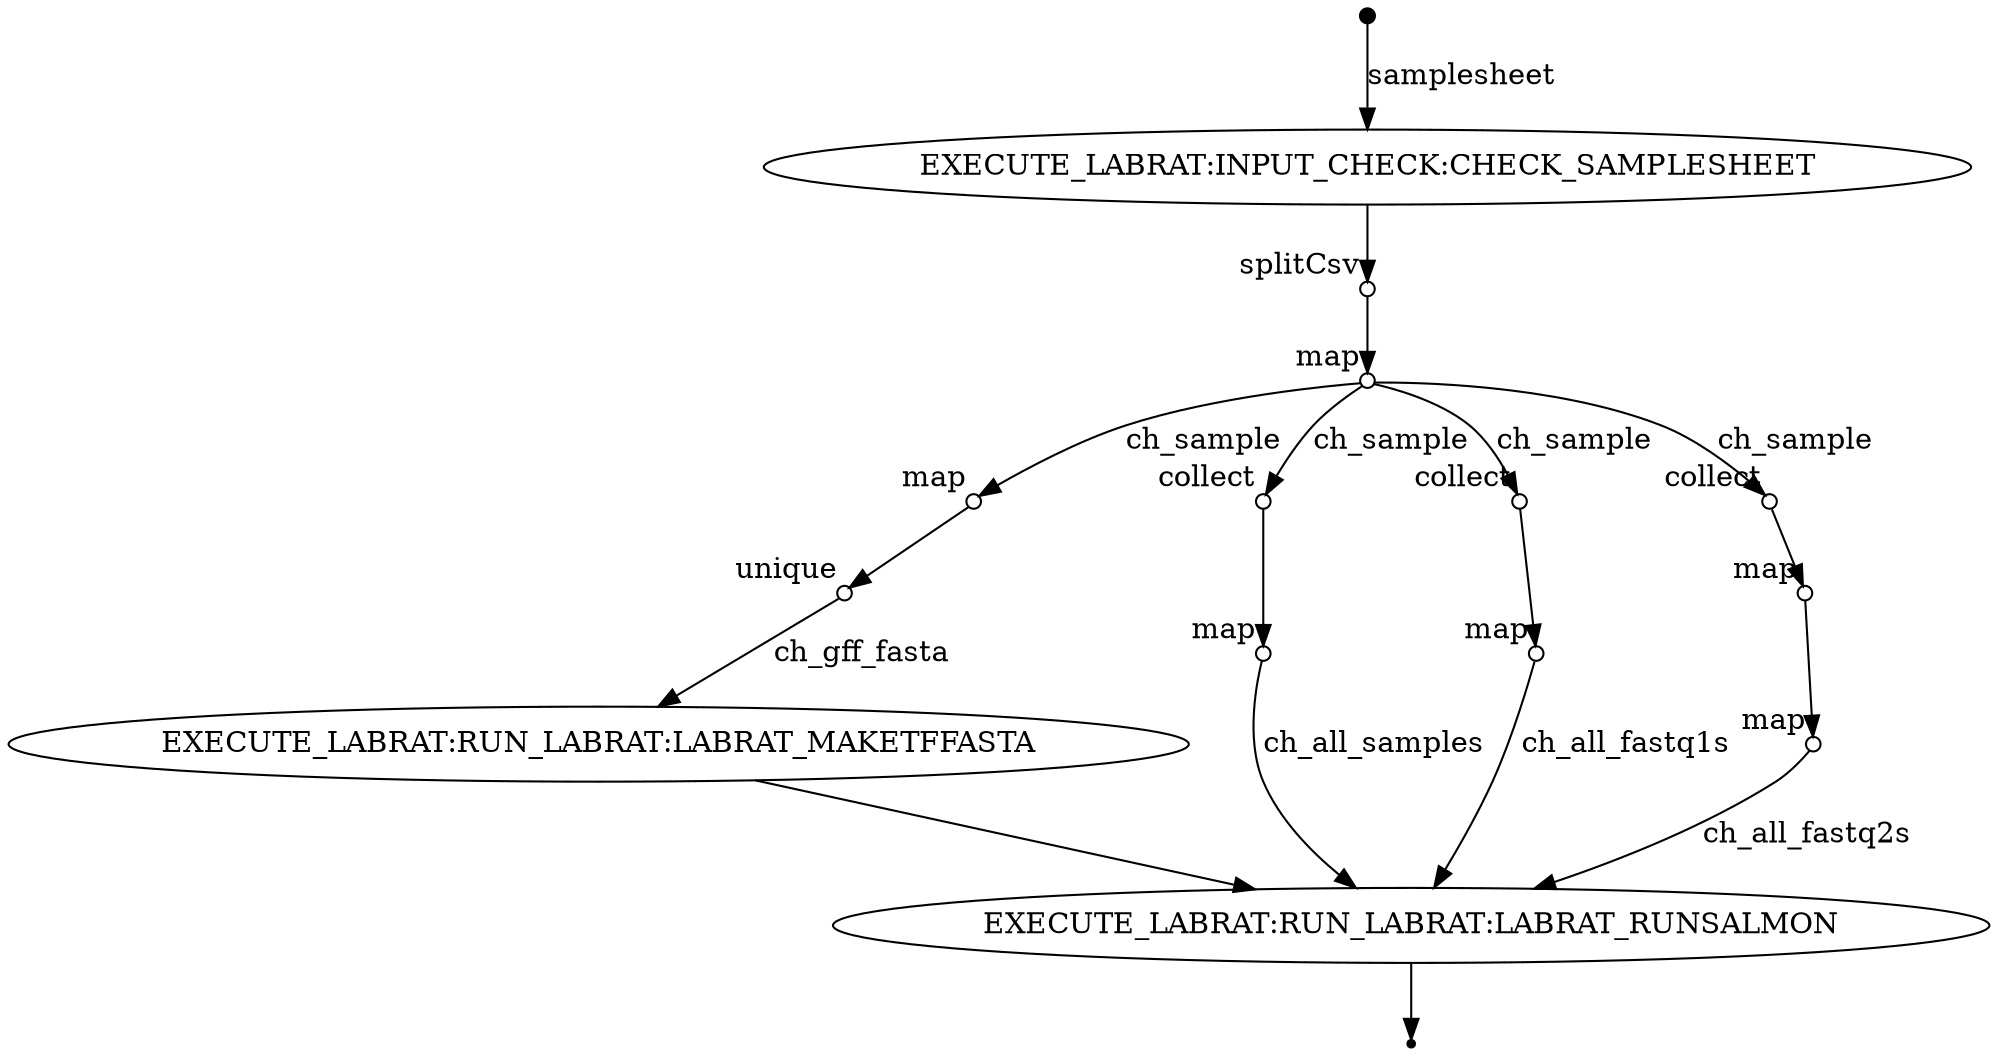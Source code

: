 digraph "pipeline_dag" {
p0 [shape=point,label="",fixedsize=true,width=0.1];
p1 [label="EXECUTE_LABRAT:INPUT_CHECK:CHECK_SAMPLESHEET"];
p0 -> p1 [label="samplesheet"];

p1 [label="EXECUTE_LABRAT:INPUT_CHECK:CHECK_SAMPLESHEET"];
p2 [shape=circle,label="",fixedsize=true,width=0.1,xlabel="splitCsv"];
p1 -> p2;

p2 [shape=circle,label="",fixedsize=true,width=0.1,xlabel="splitCsv"];
p3 [shape=circle,label="",fixedsize=true,width=0.1,xlabel="map"];
p2 -> p3;

p3 [shape=circle,label="",fixedsize=true,width=0.1,xlabel="map"];
p4 [shape=circle,label="",fixedsize=true,width=0.1,xlabel="map"];
p3 -> p4 [label="ch_sample"];

p4 [shape=circle,label="",fixedsize=true,width=0.1,xlabel="map"];
p5 [shape=circle,label="",fixedsize=true,width=0.1,xlabel="unique"];
p4 -> p5;

p5 [shape=circle,label="",fixedsize=true,width=0.1,xlabel="unique"];
p6 [label="EXECUTE_LABRAT:RUN_LABRAT:LABRAT_MAKETFFASTA"];
p5 -> p6 [label="ch_gff_fasta"];

p6 [label="EXECUTE_LABRAT:RUN_LABRAT:LABRAT_MAKETFFASTA"];
p14 [label="EXECUTE_LABRAT:RUN_LABRAT:LABRAT_RUNSALMON"];
p6 -> p14;

p3 [shape=circle,label="",fixedsize=true,width=0.1,xlabel="map"];
p7 [shape=circle,label="",fixedsize=true,width=0.1,xlabel="collect"];
p3 -> p7 [label="ch_sample"];

p7 [shape=circle,label="",fixedsize=true,width=0.1,xlabel="collect"];
p8 [shape=circle,label="",fixedsize=true,width=0.1,xlabel="map"];
p7 -> p8;

p8 [shape=circle,label="",fixedsize=true,width=0.1,xlabel="map"];
p14 [label="EXECUTE_LABRAT:RUN_LABRAT:LABRAT_RUNSALMON"];
p8 -> p14 [label="ch_all_samples"];

p3 [shape=circle,label="",fixedsize=true,width=0.1,xlabel="map"];
p9 [shape=circle,label="",fixedsize=true,width=0.1,xlabel="collect"];
p3 -> p9 [label="ch_sample"];

p9 [shape=circle,label="",fixedsize=true,width=0.1,xlabel="collect"];
p10 [shape=circle,label="",fixedsize=true,width=0.1,xlabel="map"];
p9 -> p10;

p10 [shape=circle,label="",fixedsize=true,width=0.1,xlabel="map"];
p14 [label="EXECUTE_LABRAT:RUN_LABRAT:LABRAT_RUNSALMON"];
p10 -> p14 [label="ch_all_fastq1s"];

p3 [shape=circle,label="",fixedsize=true,width=0.1,xlabel="map"];
p11 [shape=circle,label="",fixedsize=true,width=0.1,xlabel="collect"];
p3 -> p11 [label="ch_sample"];

p11 [shape=circle,label="",fixedsize=true,width=0.1,xlabel="collect"];
p12 [shape=circle,label="",fixedsize=true,width=0.1,xlabel="map"];
p11 -> p12;

p12 [shape=circle,label="",fixedsize=true,width=0.1,xlabel="map"];
p13 [shape=circle,label="",fixedsize=true,width=0.1,xlabel="map"];
p12 -> p13;

p13 [shape=circle,label="",fixedsize=true,width=0.1,xlabel="map"];
p14 [label="EXECUTE_LABRAT:RUN_LABRAT:LABRAT_RUNSALMON"];
p13 -> p14 [label="ch_all_fastq2s"];

p14 [label="EXECUTE_LABRAT:RUN_LABRAT:LABRAT_RUNSALMON"];
p15 [shape=point];
p14 -> p15;

}
